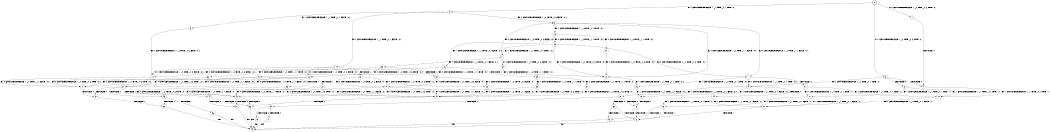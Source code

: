digraph BCG {
size = "7, 10.5";
center = TRUE;
node [shape = circle];
0 [peripheries = 2];
0 -> 1 [label = "EX !0 !ATOMIC_EXCH_BRANCH (1, +0, TRUE, +0, 3, TRUE) !:0:"];
0 -> 2 [label = "EX !1 !ATOMIC_EXCH_BRANCH (1, +1, TRUE, +0, 1, TRUE) !:0:"];
0 -> 3 [label = "EX !0 !ATOMIC_EXCH_BRANCH (1, +0, TRUE, +0, 3, TRUE) !:0:"];
1 -> 4 [label = "TERMINATE !0"];
2 -> 5 [label = "EX !1 !ATOMIC_EXCH_BRANCH (1, +1, TRUE, +0, 1, FALSE) !:0:1:"];
2 -> 6 [label = "EX !0 !ATOMIC_EXCH_BRANCH (1, +0, TRUE, +0, 3, FALSE) !:0:1:"];
2 -> 7 [label = "EX !1 !ATOMIC_EXCH_BRANCH (1, +1, TRUE, +0, 1, FALSE) !:0:1:"];
3 -> 4 [label = "TERMINATE !0"];
3 -> 8 [label = "TERMINATE !0"];
3 -> 9 [label = "EX !1 !ATOMIC_EXCH_BRANCH (1, +1, TRUE, +0, 1, TRUE) !:0:"];
4 -> 10 [label = "EX !1 !ATOMIC_EXCH_BRANCH (1, +1, TRUE, +0, 1, TRUE) !:1:"];
5 -> 11 [label = "EX !0 !ATOMIC_EXCH_BRANCH (1, +0, TRUE, +0, 3, FALSE) !:0:1:"];
6 -> 12 [label = "EX !0 !ATOMIC_EXCH_BRANCH (1, +0, TRUE, +1, 1, FALSE) !:0:1:"];
6 -> 13 [label = "EX !1 !ATOMIC_EXCH_BRANCH (1, +1, TRUE, +0, 1, TRUE) !:0:1:"];
6 -> 14 [label = "EX !0 !ATOMIC_EXCH_BRANCH (1, +0, TRUE, +1, 1, FALSE) !:0:1:"];
7 -> 11 [label = "EX !0 !ATOMIC_EXCH_BRANCH (1, +0, TRUE, +0, 3, FALSE) !:0:1:"];
7 -> 15 [label = "TERMINATE !1"];
7 -> 16 [label = "EX !0 !ATOMIC_EXCH_BRANCH (1, +0, TRUE, +0, 3, FALSE) !:0:1:"];
8 -> 10 [label = "EX !1 !ATOMIC_EXCH_BRANCH (1, +1, TRUE, +0, 1, TRUE) !:1:"];
8 -> 17 [label = "EX !1 !ATOMIC_EXCH_BRANCH (1, +1, TRUE, +0, 1, TRUE) !:1:"];
9 -> 18 [label = "EX !1 !ATOMIC_EXCH_BRANCH (1, +1, TRUE, +0, 1, FALSE) !:0:1:"];
9 -> 19 [label = "TERMINATE !0"];
9 -> 20 [label = "EX !1 !ATOMIC_EXCH_BRANCH (1, +1, TRUE, +0, 1, FALSE) !:0:1:"];
10 -> 21 [label = "EX !1 !ATOMIC_EXCH_BRANCH (1, +1, TRUE, +0, 1, FALSE) !:1:"];
11 -> 22 [label = "EX !0 !ATOMIC_EXCH_BRANCH (1, +0, TRUE, +1, 1, FALSE) !:0:1:"];
12 -> 23 [label = "EX !1 !ATOMIC_EXCH_BRANCH (1, +1, TRUE, +0, 1, TRUE) !:0:1:"];
13 -> 24 [label = "EX !0 !ATOMIC_EXCH_BRANCH (1, +0, TRUE, +1, 1, TRUE) !:0:1:"];
13 -> 25 [label = "EX !1 !ATOMIC_EXCH_BRANCH (1, +1, TRUE, +0, 1, FALSE) !:0:1:"];
13 -> 26 [label = "EX !0 !ATOMIC_EXCH_BRANCH (1, +0, TRUE, +1, 1, TRUE) !:0:1:"];
14 -> 23 [label = "EX !1 !ATOMIC_EXCH_BRANCH (1, +1, TRUE, +0, 1, TRUE) !:0:1:"];
14 -> 27 [label = "TERMINATE !0"];
14 -> 9 [label = "EX !1 !ATOMIC_EXCH_BRANCH (1, +1, TRUE, +0, 1, TRUE) !:0:1:"];
15 -> 28 [label = "EX !0 !ATOMIC_EXCH_BRANCH (1, +0, TRUE, +0, 3, FALSE) !:0:"];
15 -> 29 [label = "EX !0 !ATOMIC_EXCH_BRANCH (1, +0, TRUE, +0, 3, FALSE) !:0:"];
16 -> 22 [label = "EX !0 !ATOMIC_EXCH_BRANCH (1, +0, TRUE, +1, 1, FALSE) !:0:1:"];
16 -> 30 [label = "TERMINATE !1"];
16 -> 31 [label = "EX !0 !ATOMIC_EXCH_BRANCH (1, +0, TRUE, +1, 1, FALSE) !:0:1:"];
17 -> 21 [label = "EX !1 !ATOMIC_EXCH_BRANCH (1, +1, TRUE, +0, 1, FALSE) !:1:"];
17 -> 32 [label = "EX !1 !ATOMIC_EXCH_BRANCH (1, +1, TRUE, +0, 1, FALSE) !:1:"];
18 -> 33 [label = "TERMINATE !0"];
19 -> 21 [label = "EX !1 !ATOMIC_EXCH_BRANCH (1, +1, TRUE, +0, 1, FALSE) !:1:"];
19 -> 32 [label = "EX !1 !ATOMIC_EXCH_BRANCH (1, +1, TRUE, +0, 1, FALSE) !:1:"];
20 -> 33 [label = "TERMINATE !0"];
20 -> 34 [label = "TERMINATE !1"];
20 -> 35 [label = "TERMINATE !0"];
21 -> 36 [label = "TERMINATE !1"];
22 -> 37 [label = "TERMINATE !0"];
23 -> 18 [label = "EX !1 !ATOMIC_EXCH_BRANCH (1, +1, TRUE, +0, 1, FALSE) !:0:1:"];
24 -> 12 [label = "EX !0 !ATOMIC_EXCH_BRANCH (1, +0, TRUE, +0, 3, TRUE) !:0:1:"];
25 -> 38 [label = "EX !0 !ATOMIC_EXCH_BRANCH (1, +0, TRUE, +1, 1, TRUE) !:0:1:"];
25 -> 39 [label = "TERMINATE !1"];
25 -> 40 [label = "EX !0 !ATOMIC_EXCH_BRANCH (1, +0, TRUE, +1, 1, TRUE) !:0:1:"];
26 -> 12 [label = "EX !0 !ATOMIC_EXCH_BRANCH (1, +0, TRUE, +0, 3, TRUE) !:0:1:"];
26 -> 41 [label = "EX !1 !ATOMIC_EXCH_BRANCH (1, +1, TRUE, +0, 1, TRUE) !:0:1:"];
26 -> 14 [label = "EX !0 !ATOMIC_EXCH_BRANCH (1, +0, TRUE, +0, 3, TRUE) !:0:1:"];
27 -> 10 [label = "EX !1 !ATOMIC_EXCH_BRANCH (1, +1, TRUE, +0, 1, TRUE) !:1:"];
27 -> 17 [label = "EX !1 !ATOMIC_EXCH_BRANCH (1, +1, TRUE, +0, 1, TRUE) !:1:"];
28 -> 42 [label = "EX !0 !ATOMIC_EXCH_BRANCH (1, +0, TRUE, +1, 1, FALSE) !:0:"];
29 -> 42 [label = "EX !0 !ATOMIC_EXCH_BRANCH (1, +0, TRUE, +1, 1, FALSE) !:0:"];
29 -> 43 [label = "EX !0 !ATOMIC_EXCH_BRANCH (1, +0, TRUE, +1, 1, FALSE) !:0:"];
30 -> 42 [label = "EX !0 !ATOMIC_EXCH_BRANCH (1, +0, TRUE, +1, 1, FALSE) !:0:"];
30 -> 43 [label = "EX !0 !ATOMIC_EXCH_BRANCH (1, +0, TRUE, +1, 1, FALSE) !:0:"];
31 -> 37 [label = "TERMINATE !0"];
31 -> 44 [label = "TERMINATE !1"];
31 -> 45 [label = "TERMINATE !0"];
32 -> 36 [label = "TERMINATE !1"];
32 -> 46 [label = "TERMINATE !1"];
33 -> 36 [label = "TERMINATE !1"];
34 -> 47 [label = "TERMINATE !0"];
34 -> 48 [label = "TERMINATE !0"];
35 -> 36 [label = "TERMINATE !1"];
35 -> 46 [label = "TERMINATE !1"];
36 -> 49 [label = "exit"];
37 -> 50 [label = "TERMINATE !1"];
38 -> 22 [label = "EX !0 !ATOMIC_EXCH_BRANCH (1, +0, TRUE, +0, 3, TRUE) !:0:1:"];
39 -> 51 [label = "EX !0 !ATOMIC_EXCH_BRANCH (1, +0, TRUE, +1, 1, TRUE) !:0:"];
39 -> 52 [label = "EX !0 !ATOMIC_EXCH_BRANCH (1, +0, TRUE, +1, 1, TRUE) !:0:"];
40 -> 22 [label = "EX !0 !ATOMIC_EXCH_BRANCH (1, +0, TRUE, +0, 3, TRUE) !:0:1:"];
40 -> 53 [label = "TERMINATE !1"];
40 -> 31 [label = "EX !0 !ATOMIC_EXCH_BRANCH (1, +0, TRUE, +0, 3, TRUE) !:0:1:"];
41 -> 54 [label = "EX !0 !ATOMIC_EXCH_BRANCH (1, +0, TRUE, +0, 3, FALSE) !:0:1:"];
41 -> 55 [label = "EX !1 !ATOMIC_EXCH_BRANCH (1, +1, TRUE, +0, 1, FALSE) !:0:1:"];
41 -> 6 [label = "EX !0 !ATOMIC_EXCH_BRANCH (1, +0, TRUE, +0, 3, FALSE) !:0:1:"];
42 -> 56 [label = "TERMINATE !0"];
43 -> 56 [label = "TERMINATE !0"];
43 -> 57 [label = "TERMINATE !0"];
44 -> 56 [label = "TERMINATE !0"];
44 -> 57 [label = "TERMINATE !0"];
45 -> 50 [label = "TERMINATE !1"];
45 -> 58 [label = "TERMINATE !1"];
46 -> 49 [label = "exit"];
47 -> 49 [label = "exit"];
48 -> 49 [label = "exit"];
50 -> 49 [label = "exit"];
51 -> 42 [label = "EX !0 !ATOMIC_EXCH_BRANCH (1, +0, TRUE, +0, 3, TRUE) !:0:"];
52 -> 42 [label = "EX !0 !ATOMIC_EXCH_BRANCH (1, +0, TRUE, +0, 3, TRUE) !:0:"];
52 -> 43 [label = "EX !0 !ATOMIC_EXCH_BRANCH (1, +0, TRUE, +0, 3, TRUE) !:0:"];
53 -> 42 [label = "EX !0 !ATOMIC_EXCH_BRANCH (1, +0, TRUE, +0, 3, TRUE) !:0:"];
53 -> 43 [label = "EX !0 !ATOMIC_EXCH_BRANCH (1, +0, TRUE, +0, 3, TRUE) !:0:"];
54 -> 12 [label = "EX !0 !ATOMIC_EXCH_BRANCH (1, +0, TRUE, +1, 1, FALSE) !:0:1:"];
55 -> 11 [label = "EX !0 !ATOMIC_EXCH_BRANCH (1, +0, TRUE, +0, 3, FALSE) !:0:1:"];
55 -> 59 [label = "TERMINATE !1"];
55 -> 16 [label = "EX !0 !ATOMIC_EXCH_BRANCH (1, +0, TRUE, +0, 3, FALSE) !:0:1:"];
56 -> 49 [label = "exit"];
57 -> 49 [label = "exit"];
58 -> 49 [label = "exit"];
59 -> 28 [label = "EX !0 !ATOMIC_EXCH_BRANCH (1, +0, TRUE, +0, 3, FALSE) !:0:"];
59 -> 29 [label = "EX !0 !ATOMIC_EXCH_BRANCH (1, +0, TRUE, +0, 3, FALSE) !:0:"];
}
